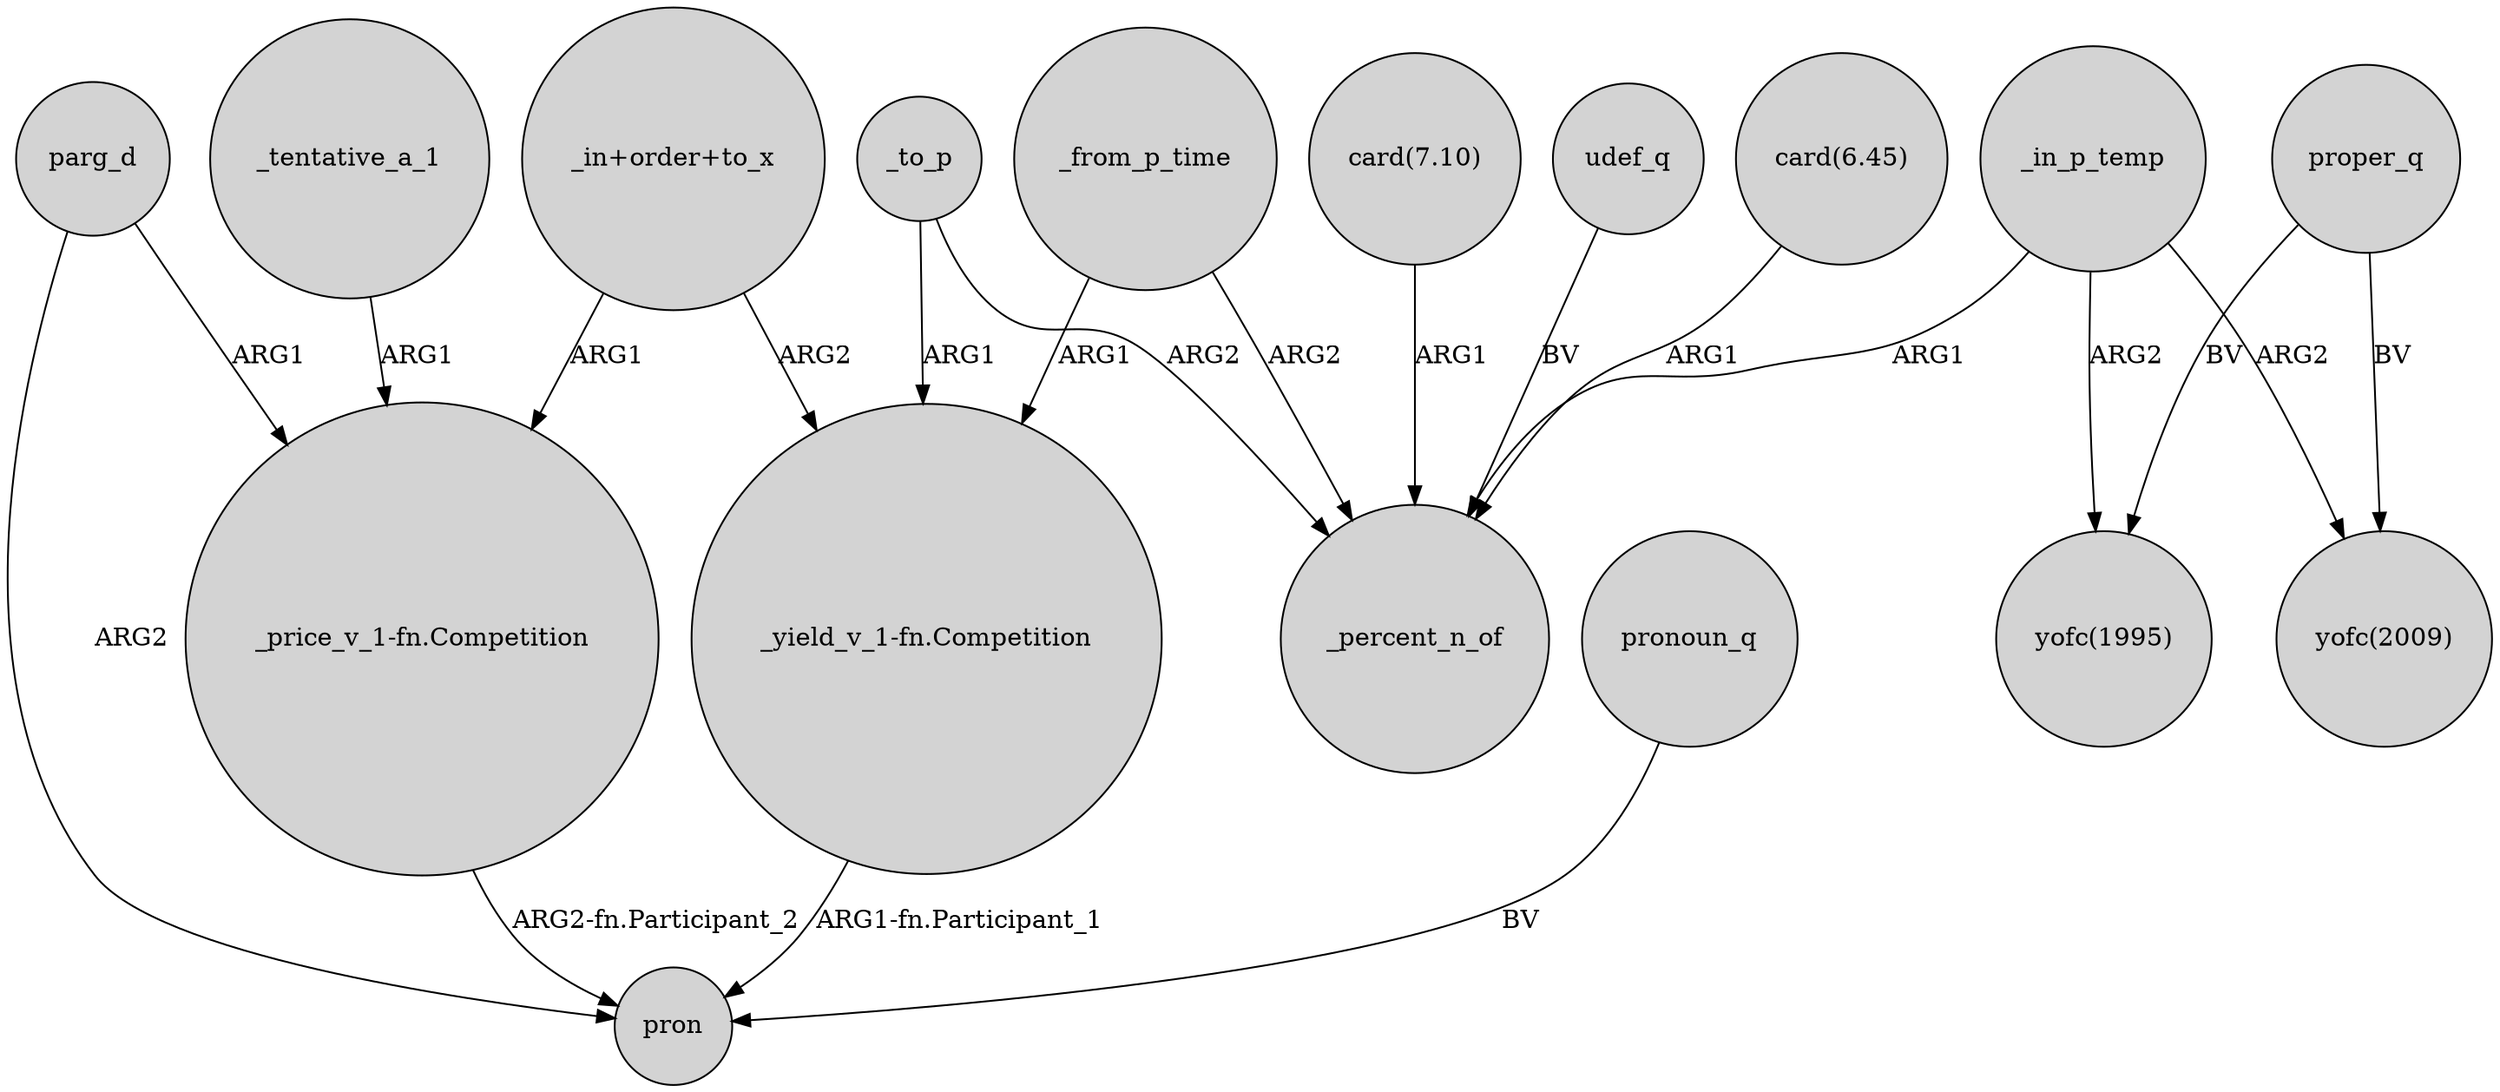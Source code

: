 digraph {
	node [shape=circle style=filled]
	"card(6.45)" -> _percent_n_of [label=ARG1]
	_to_p -> "_yield_v_1-fn.Competition" [label=ARG1]
	_in_p_temp -> "yofc(2009)" [label=ARG2]
	parg_d -> pron [label=ARG2]
	"card(7.10)" -> _percent_n_of [label=ARG1]
	_to_p -> _percent_n_of [label=ARG2]
	"_in+order+to_x" -> "_price_v_1-fn.Competition" [label=ARG1]
	_from_p_time -> _percent_n_of [label=ARG2]
	pronoun_q -> pron [label=BV]
	"_in+order+to_x" -> "_yield_v_1-fn.Competition" [label=ARG2]
	udef_q -> _percent_n_of [label=BV]
	"_yield_v_1-fn.Competition" -> pron [label="ARG1-fn.Participant_1"]
	_in_p_temp -> "yofc(1995)" [label=ARG2]
	proper_q -> "yofc(1995)" [label=BV]
	proper_q -> "yofc(2009)" [label=BV]
	_from_p_time -> "_yield_v_1-fn.Competition" [label=ARG1]
	_in_p_temp -> _percent_n_of [label=ARG1]
	parg_d -> "_price_v_1-fn.Competition" [label=ARG1]
	_tentative_a_1 -> "_price_v_1-fn.Competition" [label=ARG1]
	"_price_v_1-fn.Competition" -> pron [label="ARG2-fn.Participant_2"]
}
